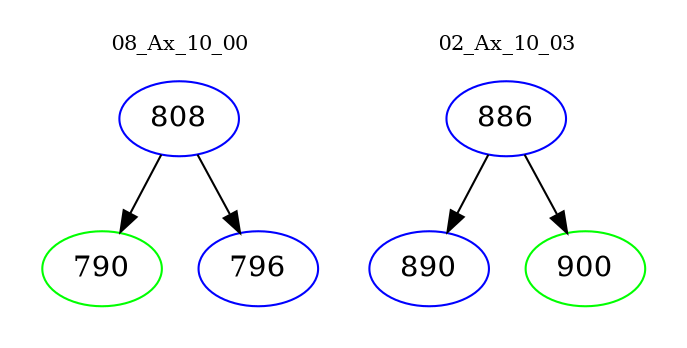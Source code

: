 digraph{
subgraph cluster_0 {
color = white
label = "08_Ax_10_00";
fontsize=10;
T0_808 [label="808", color="blue"]
T0_808 -> T0_790 [color="black"]
T0_790 [label="790", color="green"]
T0_808 -> T0_796 [color="black"]
T0_796 [label="796", color="blue"]
}
subgraph cluster_1 {
color = white
label = "02_Ax_10_03";
fontsize=10;
T1_886 [label="886", color="blue"]
T1_886 -> T1_890 [color="black"]
T1_890 [label="890", color="blue"]
T1_886 -> T1_900 [color="black"]
T1_900 [label="900", color="green"]
}
}
